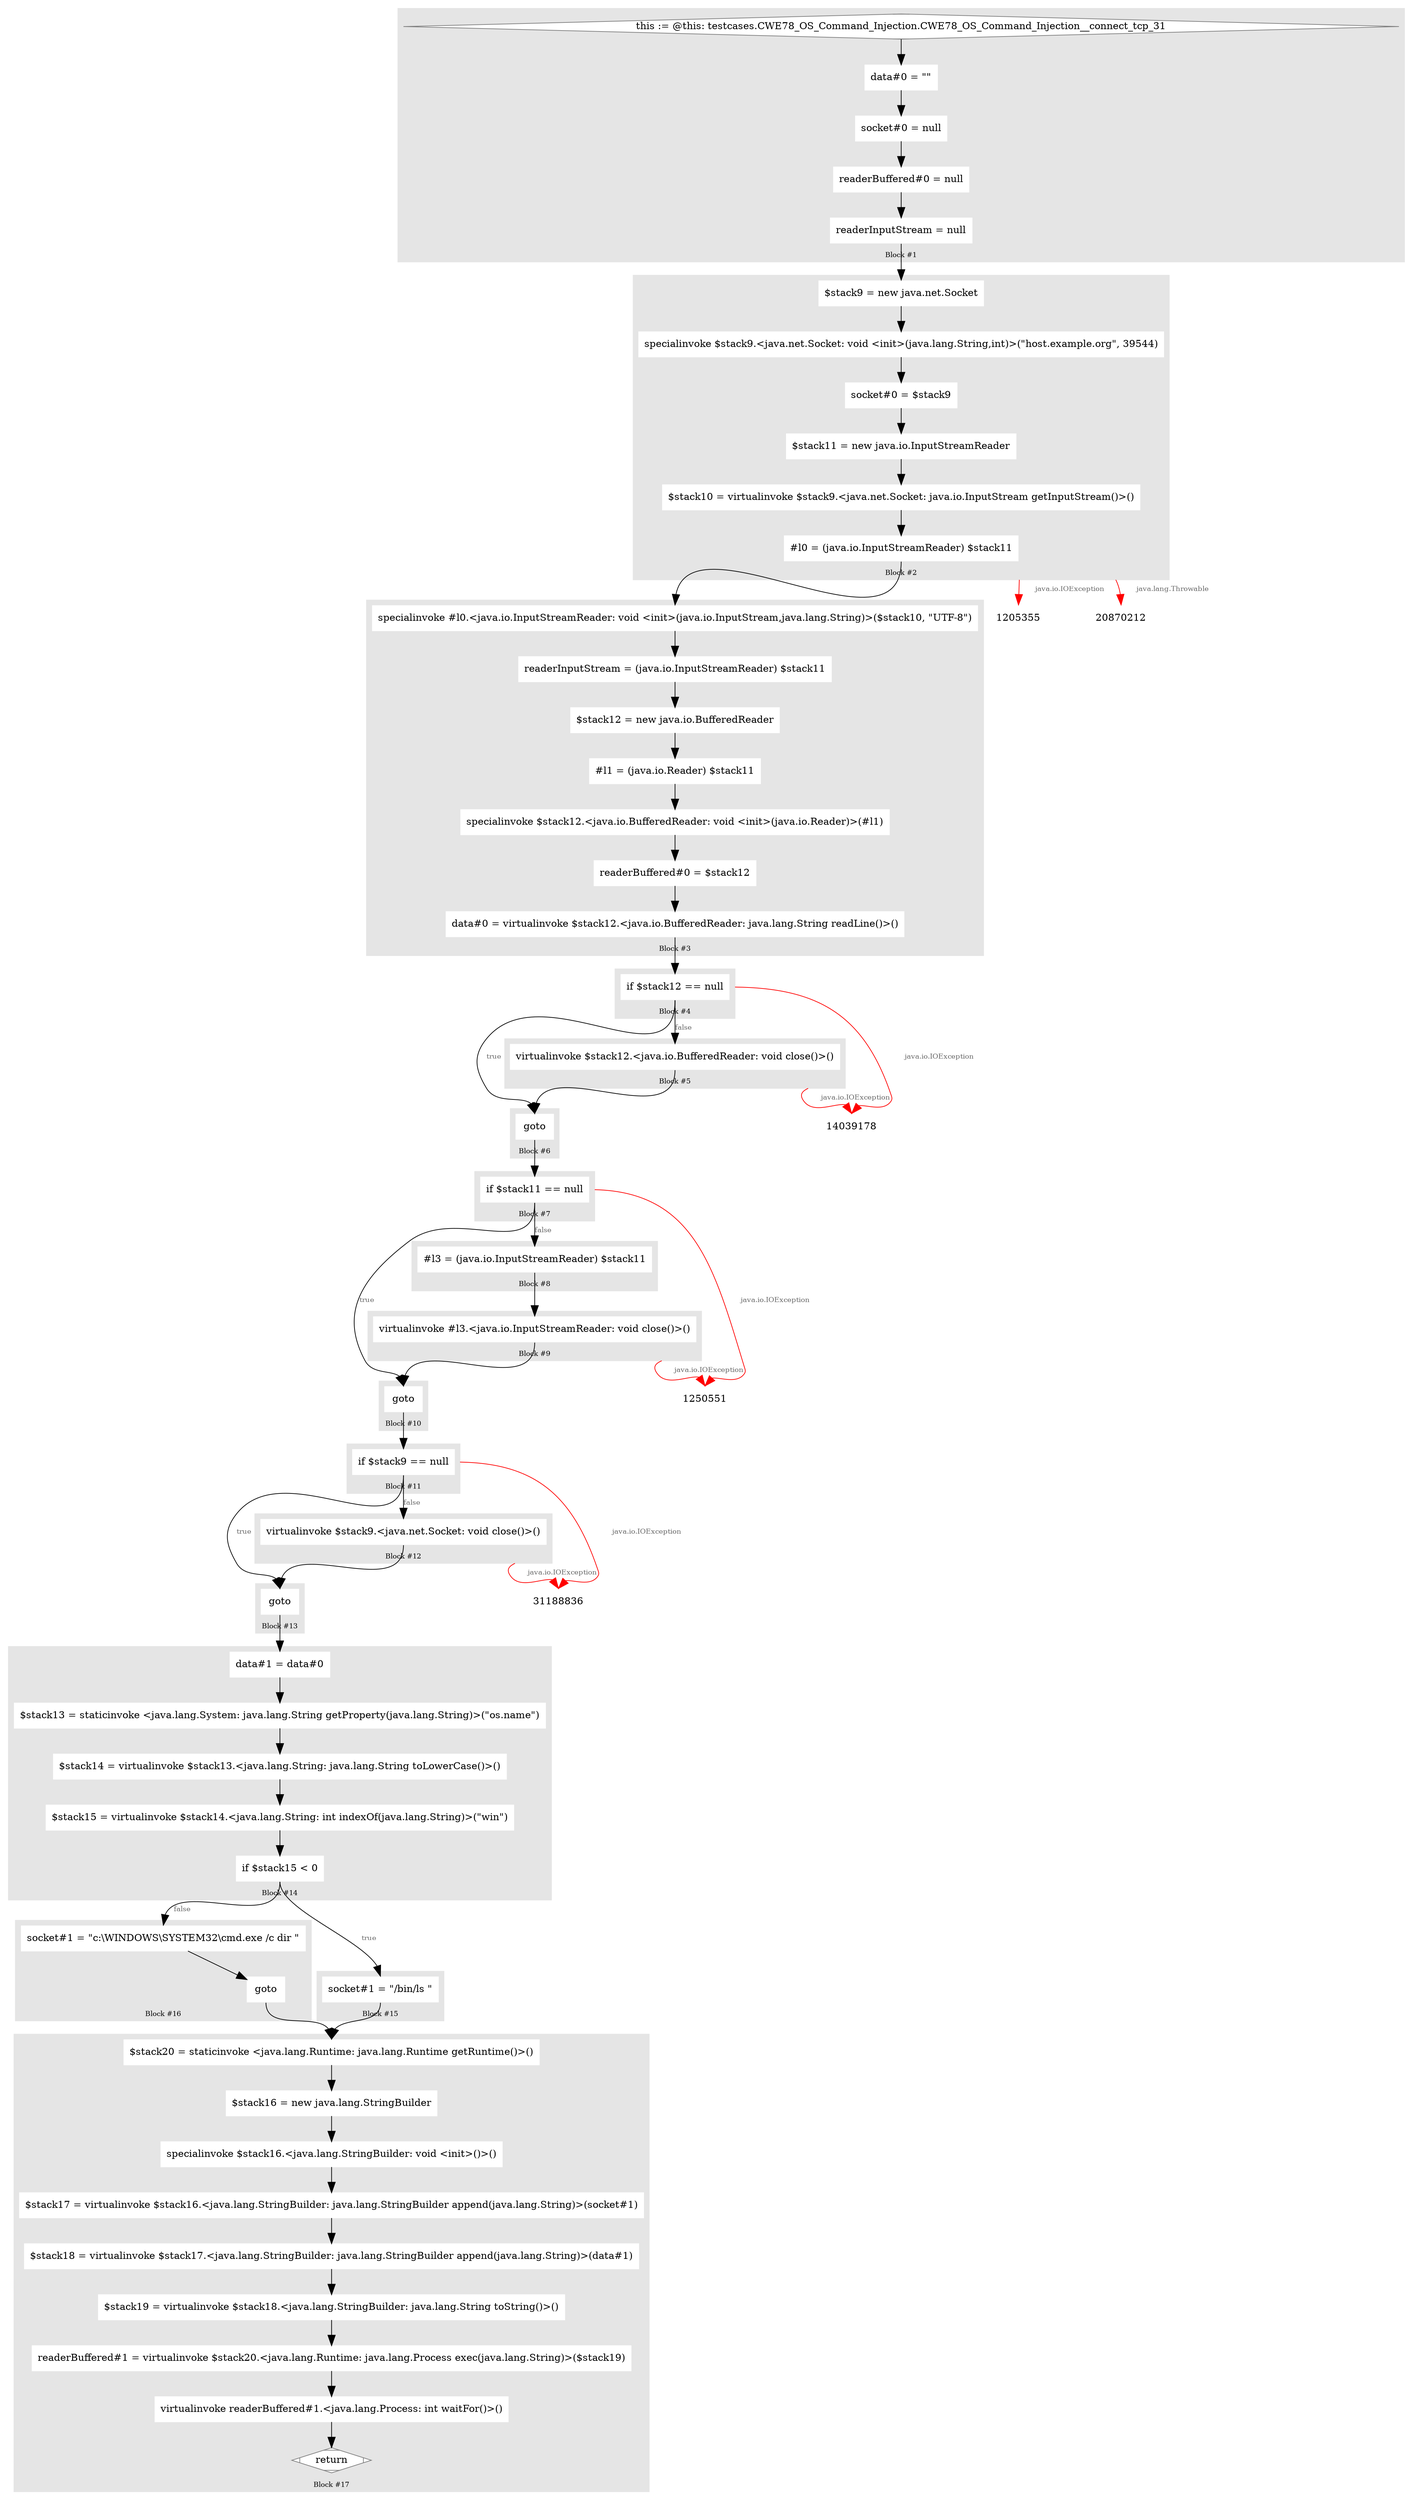 digraph G {
	compound=true
	labelloc=b
	style=filled
	color=gray90
	node [shape=box,style=filled,color=white]
	edge [fontsize=10,arrowsize=1.5,fontcolor=grey40]
	fontsize=10

//  lines [39: 45] 
	subgraph cluster_24825211 { 
		label = "Block #1"
		20655782[label="this := @this: testcases.CWE78_OS_Command_Injection.CWE78_OS_Command_Injection__connect_tcp_31",shape=Mdiamond,color=grey50,fillcolor=white]
		5251959[label="data#0 = &quot;&quot;"]
		32100144[label="socket#0 = null"]
		30364897[label="readerBuffered#0 = null"]
		3819131[label="readerInputStream = null"]

		20655782 -> 5251959 -> 32100144 -> 30364897 -> 3819131
	}
	3819131:s -> 737394:n

//  lines [50: 54] 
	subgraph cluster_21209790 { 
		label = "Block #2"
		737394[label="$stack9 = new java.net.Socket"]
		29860434[label="specialinvoke $stack9.&lt;java.net.Socket: void &lt;init&gt;(java.lang.String,int)&gt;(&quot;host.example.org&quot;, 39544)"]
		10248577[label="socket#0 = $stack9"]
		20623169[label="$stack11 = new java.io.InputStreamReader"]
		14648372[label="$stack10 = virtualinvoke $stack9.&lt;java.net.Socket: java.io.InputStream getInputStream()&gt;()"]
		7410549[label="#l0 = (java.io.InputStreamReader) $stack11"]

		737394 -> 29860434 -> 10248577 -> 20623169 -> 14648372 -> 7410549
	}
	7410549:s -> 17672517:n
	//exceptional edges 
	7410549:e -> 1205355:n [label="	java.io.IOException"color=red,ltail="cluster_21209790"]
	7410549:e -> 20870212:n [label="	java.lang.Throwable"color=red,ltail="cluster_21209790"]

//  lines [54: 58] 
	subgraph cluster_21800927 { 
		label = "Block #3"
		17672517[label="specialinvoke #l0.&lt;java.io.InputStreamReader: void &lt;init&gt;(java.io.InputStream,java.lang.String)&gt;($stack10, &quot;UTF-8&quot;)"]
		18944964[label="readerInputStream = (java.io.InputStreamReader) $stack11"]
		21745343[label="$stack12 = new java.io.BufferedReader"]
		5859020[label="#l1 = (java.io.Reader) $stack11"]
		21652395[label="specialinvoke $stack12.&lt;java.io.BufferedReader: void &lt;init&gt;(java.io.Reader)&gt;(#l1)"]
		21591077[label="readerBuffered#0 = $stack12"]
		1775946[label="data#0 = virtualinvoke $stack12.&lt;java.io.BufferedReader: java.lang.String readLine()&gt;()"]

		17672517 -> 18944964 -> 21745343 -> 5859020 -> 21652395 -> 21591077 -> 1775946
	}
	1775946:s -> 30684319:n

//  lines [69: 69] 
	subgraph cluster_22181515 { 
		label = "Block #4"
		30684319[label="if $stack12 == null"]
	}
	30684319:s -> 8349380:n[label="false"]
	30684319:s -> 26800903:n[label="true"]
	//exceptional edges 
	30684319:e -> 14039178:n [label="	java.io.IOException"color=red,ltail="cluster_22181515"]

//  lines [71: 71] 
	subgraph cluster_10335291 { 
		label = "Block #5"
		8349380[label="virtualinvoke $stack12.&lt;java.io.BufferedReader: void close()&gt;()"]
	}
	8349380:s -> 26800903:n
	//exceptional edges 
	8349380:e -> 14039178:n [label="	java.io.IOException"color=red,ltail="cluster_10335291"]

//  lines [77: 77] 
	subgraph cluster_32904911 { 
		label = "Block #6"
		26800903[label="goto"]
	}
	26800903:s -> 8954679:n

//  lines [81: 81] 
	subgraph cluster_29501514 { 
		label = "Block #7"
		8954679[label="if $stack11 == null"]
	}
	8954679:s -> 31114127:n[label="false"]
	8954679:s -> 6886243:n[label="true"]
	//exceptional edges 
	8954679:e -> 1250551:n [label="	java.io.IOException"color=red,ltail="cluster_29501514"]

//  lines [83: 83] 
	subgraph cluster_25437621 { 
		label = "Block #8"
		31114127[label="#l3 = (java.io.InputStreamReader) $stack11"]
	}
	31114127:s -> 24201442:n

//  lines [83: 83] 
	subgraph cluster_16415801 { 
		label = "Block #9"
		24201442[label="virtualinvoke #l3.&lt;java.io.InputStreamReader: void close()&gt;()"]
	}
	24201442:s -> 6886243:n
	//exceptional edges 
	24201442:e -> 1250551:n [label="	java.io.IOException"color=red,ltail="cluster_16415801"]

//  lines [89: 89] 
	subgraph cluster_28770542 { 
		label = "Block #10"
		6886243[label="goto"]
	}
	6886243:s -> 7811644:n

//  lines [94: 94] 
	subgraph cluster_3243090 { 
		label = "Block #11"
		7811644[label="if $stack9 == null"]
	}
	7811644:s -> 13558417:n[label="false"]
	7811644:s -> 32066198:n[label="true"]
	//exceptional edges 
	7811644:e -> 31188836:n [label="	java.io.IOException"color=red,ltail="cluster_3243090"]

//  lines [96: 96] 
	subgraph cluster_15295989 { 
		label = "Block #12"
		13558417[label="virtualinvoke $stack9.&lt;java.net.Socket: void close()&gt;()"]
	}
	13558417:s -> 32066198:n
	//exceptional edges 
	13558417:e -> 31188836:n [label="	java.io.IOException"color=red,ltail="cluster_15295989"]

//  lines [102: 102] 
	subgraph cluster_19375922 { 
		label = "Block #13"
		32066198[label="goto"]
	}
	32066198:s -> 1704966:n

//  lines [109: 112] 
	subgraph cluster_13050421 { 
		label = "Block #14"
		1704966[label="data#1 = data#0"]
		26378878[label="$stack13 = staticinvoke &lt;java.lang.System: java.lang.String getProperty(java.lang.String)&gt;(&quot;os.name&quot;)"]
		22774030[label="$stack14 = virtualinvoke $stack13.&lt;java.lang.String: java.lang.String toLowerCase()&gt;()"]
		13818315[label="$stack15 = virtualinvoke $stack14.&lt;java.lang.String: int indexOf(java.lang.String)&gt;(&quot;win&quot;)"]
		30949313[label="if $stack15 &lt; 0"]

		1704966 -> 26378878 -> 22774030 -> 13818315 -> 30949313
	}
	30949313:s -> 4372534:n[label="false"]
	30949313:s -> 22159723:n[label="true"]

//  lines [120: 120] 
	subgraph cluster_7168446 { 
		label = "Block #15"
		22159723[label="socket#1 = &quot;/bin/ls &quot;"]
	}
	22159723:s -> 3008074:n

//  lines [115: 115] 
	subgraph cluster_28247142 { 
		label = "Block #16"
		4372534[label="socket#1 = &quot;c:\\WINDOWS\\SYSTEM32\\cmd.exe /c dir &quot;"]
		15334809[label="goto"]

		4372534 -> 15334809
	}
	15334809:s -> 3008074:n

//  lines [124: 128] 
	subgraph cluster_22244766 { 
		label = "Block #17"
		3008074[label="$stack20 = staticinvoke &lt;java.lang.Runtime: java.lang.Runtime getRuntime()&gt;()"]
		28212672[label="$stack16 = new java.lang.StringBuilder"]
		1423336[label="specialinvoke $stack16.&lt;java.lang.StringBuilder: void &lt;init&gt;()&gt;()"]
		24078081[label="$stack17 = virtualinvoke $stack16.&lt;java.lang.StringBuilder: java.lang.StringBuilder append(java.lang.String)&gt;(socket#1)"]
		15448880[label="$stack18 = virtualinvoke $stack17.&lt;java.lang.StringBuilder: java.lang.StringBuilder append(java.lang.String)&gt;(data#1)"]
		11478766[label="$stack19 = virtualinvoke $stack18.&lt;java.lang.StringBuilder: java.lang.String toString()&gt;()"]
		21375624[label="readerBuffered#1 = virtualinvoke $stack20.&lt;java.lang.Runtime: java.lang.Process exec(java.lang.String)&gt;($stack19)"]
		324632[label="virtualinvoke readerBuffered#1.&lt;java.lang.Process: int waitFor()&gt;()"]
		29994851[label="return",shape=Mdiamond,color=grey50,fillcolor=white]

		3008074 -> 28212672 -> 1423336 -> 24078081 -> 15448880 -> 11478766 -> 21375624 -> 324632 -> 29994851
	}

}
